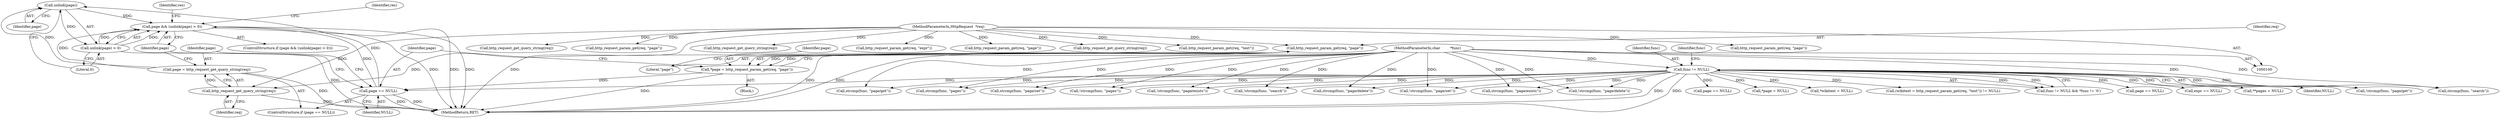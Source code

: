 digraph "0_didiwiki_5e5c796617e1712905dc5462b94bd5e6c08d15ea_0@API" {
"1000218" [label="(Call,unlink(page))"];
"1000207" [label="(Call,page == NULL)"];
"1000201" [label="(Call,*page = http_request_param_get(req, \"page\"))"];
"1000203" [label="(Call,http_request_param_get(req, \"page\"))"];
"1000101" [label="(MethodParameterIn,HttpRequest  *req)"];
"1000107" [label="(Call,func != NULL)"];
"1000103" [label="(MethodParameterIn,char         *func)"];
"1000210" [label="(Call,page = http_request_get_query_string(req))"];
"1000212" [label="(Call,http_request_get_query_string(req))"];
"1000215" [label="(Call,page && (unlink(page) > 0))"];
"1000217" [label="(Call,unlink(page) > 0)"];
"1000354" [label="(MethodReturn,RET)"];
"1000154" [label="(Call,!strcmp(func, \"page/set\"))"];
"1000101" [label="(MethodParameterIn,HttpRequest  *req)"];
"1000195" [label="(Call,!strcmp(func, \"page/delete\"))"];
"1000294" [label="(Call,http_request_get_query_string(req))"];
"1000272" [label="(Call,strcmp(func, \"search\"))"];
"1000117" [label="(Call,strcmp(func, \"page/get\"))"];
"1000268" [label="(Call,strcmp(func, \"pages\"))"];
"1000103" [label="(MethodParameterIn,char         *func)"];
"1000108" [label="(Identifier,func)"];
"1000242" [label="(Call,page == NULL)"];
"1000155" [label="(Call,strcmp(func, \"page/set\"))"];
"1000203" [label="(Call,http_request_param_get(req, \"page\"))"];
"1000267" [label="(Call,!strcmp(func, \"pages\"))"];
"1000172" [label="(Call,http_request_param_get(req, \"text\"))"];
"1000223" [label="(Identifier,res)"];
"1000206" [label="(ControlStructure,if (page == NULL))"];
"1000216" [label="(Identifier,page)"];
"1000164" [label="(Call,*page = NULL)"];
"1000219" [label="(Identifier,page)"];
"1000124" [label="(Call,http_request_param_get(req, \"page\"))"];
"1000160" [label="(Call,*wikitext = NULL)"];
"1000169" [label="(Call,(wikitext = http_request_param_get(req, \"text\")) != NULL)"];
"1000209" [label="(Identifier,NULL)"];
"1000106" [label="(Call,func != NULL && *func != '\0')"];
"1000112" [label="(Identifier,func)"];
"1000133" [label="(Call,http_request_get_query_string(req))"];
"1000107" [label="(Call,func != NULL)"];
"1000202" [label="(Identifier,page)"];
"1000230" [label="(Call,!strcmp(func, \"page/exists\"))"];
"1000211" [label="(Identifier,page)"];
"1000220" [label="(Literal,0)"];
"1000128" [label="(Call,page == NULL)"];
"1000271" [label="(Call,!strcmp(func, \"search\"))"];
"1000207" [label="(Call,page == NULL)"];
"1000238" [label="(Call,http_request_param_get(req, \"page\"))"];
"1000196" [label="(Call,strcmp(func, \"page/delete\"))"];
"1000199" [label="(Block,)"];
"1000345" [label="(Identifier,res)"];
"1000201" [label="(Call,*page = http_request_param_get(req, \"page\"))"];
"1000231" [label="(Call,strcmp(func, \"page/exists\"))"];
"1000116" [label="(Call,!strcmp(func, \"page/get\"))"];
"1000212" [label="(Call,http_request_get_query_string(req))"];
"1000214" [label="(ControlStructure,if (page && (unlink(page) > 0)))"];
"1000204" [label="(Identifier,req)"];
"1000247" [label="(Call,http_request_get_query_string(req))"];
"1000217" [label="(Call,unlink(page) > 0)"];
"1000285" [label="(Call,http_request_param_get(req, \"expr\"))"];
"1000289" [label="(Call,expr == NULL)"];
"1000277" [label="(Call,**pages = NULL)"];
"1000208" [label="(Identifier,page)"];
"1000218" [label="(Call,unlink(page))"];
"1000109" [label="(Identifier,NULL)"];
"1000213" [label="(Identifier,req)"];
"1000179" [label="(Call,http_request_param_get(req, \"page\"))"];
"1000205" [label="(Literal,\"page\")"];
"1000210" [label="(Call,page = http_request_get_query_string(req))"];
"1000215" [label="(Call,page && (unlink(page) > 0))"];
"1000218" -> "1000217"  [label="AST: "];
"1000218" -> "1000219"  [label="CFG: "];
"1000219" -> "1000218"  [label="AST: "];
"1000220" -> "1000218"  [label="CFG: "];
"1000218" -> "1000215"  [label="DDG: "];
"1000218" -> "1000217"  [label="DDG: "];
"1000207" -> "1000218"  [label="DDG: "];
"1000210" -> "1000218"  [label="DDG: "];
"1000207" -> "1000206"  [label="AST: "];
"1000207" -> "1000209"  [label="CFG: "];
"1000208" -> "1000207"  [label="AST: "];
"1000209" -> "1000207"  [label="AST: "];
"1000211" -> "1000207"  [label="CFG: "];
"1000216" -> "1000207"  [label="CFG: "];
"1000207" -> "1000354"  [label="DDG: "];
"1000207" -> "1000354"  [label="DDG: "];
"1000201" -> "1000207"  [label="DDG: "];
"1000107" -> "1000207"  [label="DDG: "];
"1000207" -> "1000215"  [label="DDG: "];
"1000201" -> "1000199"  [label="AST: "];
"1000201" -> "1000203"  [label="CFG: "];
"1000202" -> "1000201"  [label="AST: "];
"1000203" -> "1000201"  [label="AST: "];
"1000208" -> "1000201"  [label="CFG: "];
"1000201" -> "1000354"  [label="DDG: "];
"1000203" -> "1000201"  [label="DDG: "];
"1000203" -> "1000201"  [label="DDG: "];
"1000203" -> "1000205"  [label="CFG: "];
"1000204" -> "1000203"  [label="AST: "];
"1000205" -> "1000203"  [label="AST: "];
"1000203" -> "1000354"  [label="DDG: "];
"1000101" -> "1000203"  [label="DDG: "];
"1000203" -> "1000212"  [label="DDG: "];
"1000101" -> "1000100"  [label="AST: "];
"1000101" -> "1000354"  [label="DDG: "];
"1000101" -> "1000124"  [label="DDG: "];
"1000101" -> "1000133"  [label="DDG: "];
"1000101" -> "1000172"  [label="DDG: "];
"1000101" -> "1000179"  [label="DDG: "];
"1000101" -> "1000212"  [label="DDG: "];
"1000101" -> "1000238"  [label="DDG: "];
"1000101" -> "1000247"  [label="DDG: "];
"1000101" -> "1000285"  [label="DDG: "];
"1000101" -> "1000294"  [label="DDG: "];
"1000107" -> "1000106"  [label="AST: "];
"1000107" -> "1000109"  [label="CFG: "];
"1000108" -> "1000107"  [label="AST: "];
"1000109" -> "1000107"  [label="AST: "];
"1000112" -> "1000107"  [label="CFG: "];
"1000106" -> "1000107"  [label="CFG: "];
"1000107" -> "1000354"  [label="DDG: "];
"1000107" -> "1000354"  [label="DDG: "];
"1000107" -> "1000106"  [label="DDG: "];
"1000107" -> "1000106"  [label="DDG: "];
"1000103" -> "1000107"  [label="DDG: "];
"1000107" -> "1000116"  [label="DDG: "];
"1000107" -> "1000117"  [label="DDG: "];
"1000107" -> "1000128"  [label="DDG: "];
"1000107" -> "1000154"  [label="DDG: "];
"1000107" -> "1000155"  [label="DDG: "];
"1000107" -> "1000160"  [label="DDG: "];
"1000107" -> "1000164"  [label="DDG: "];
"1000107" -> "1000169"  [label="DDG: "];
"1000107" -> "1000195"  [label="DDG: "];
"1000107" -> "1000196"  [label="DDG: "];
"1000107" -> "1000230"  [label="DDG: "];
"1000107" -> "1000231"  [label="DDG: "];
"1000107" -> "1000242"  [label="DDG: "];
"1000107" -> "1000267"  [label="DDG: "];
"1000107" -> "1000268"  [label="DDG: "];
"1000107" -> "1000271"  [label="DDG: "];
"1000107" -> "1000272"  [label="DDG: "];
"1000107" -> "1000277"  [label="DDG: "];
"1000107" -> "1000289"  [label="DDG: "];
"1000103" -> "1000100"  [label="AST: "];
"1000103" -> "1000354"  [label="DDG: "];
"1000103" -> "1000116"  [label="DDG: "];
"1000103" -> "1000117"  [label="DDG: "];
"1000103" -> "1000154"  [label="DDG: "];
"1000103" -> "1000155"  [label="DDG: "];
"1000103" -> "1000195"  [label="DDG: "];
"1000103" -> "1000196"  [label="DDG: "];
"1000103" -> "1000230"  [label="DDG: "];
"1000103" -> "1000231"  [label="DDG: "];
"1000103" -> "1000267"  [label="DDG: "];
"1000103" -> "1000268"  [label="DDG: "];
"1000103" -> "1000271"  [label="DDG: "];
"1000103" -> "1000272"  [label="DDG: "];
"1000210" -> "1000206"  [label="AST: "];
"1000210" -> "1000212"  [label="CFG: "];
"1000211" -> "1000210"  [label="AST: "];
"1000212" -> "1000210"  [label="AST: "];
"1000216" -> "1000210"  [label="CFG: "];
"1000210" -> "1000354"  [label="DDG: "];
"1000212" -> "1000210"  [label="DDG: "];
"1000210" -> "1000215"  [label="DDG: "];
"1000212" -> "1000213"  [label="CFG: "];
"1000213" -> "1000212"  [label="AST: "];
"1000212" -> "1000354"  [label="DDG: "];
"1000215" -> "1000214"  [label="AST: "];
"1000215" -> "1000216"  [label="CFG: "];
"1000215" -> "1000217"  [label="CFG: "];
"1000216" -> "1000215"  [label="AST: "];
"1000217" -> "1000215"  [label="AST: "];
"1000223" -> "1000215"  [label="CFG: "];
"1000345" -> "1000215"  [label="CFG: "];
"1000215" -> "1000354"  [label="DDG: "];
"1000215" -> "1000354"  [label="DDG: "];
"1000215" -> "1000354"  [label="DDG: "];
"1000217" -> "1000215"  [label="DDG: "];
"1000217" -> "1000215"  [label="DDG: "];
"1000217" -> "1000220"  [label="CFG: "];
"1000220" -> "1000217"  [label="AST: "];
"1000217" -> "1000354"  [label="DDG: "];
}
